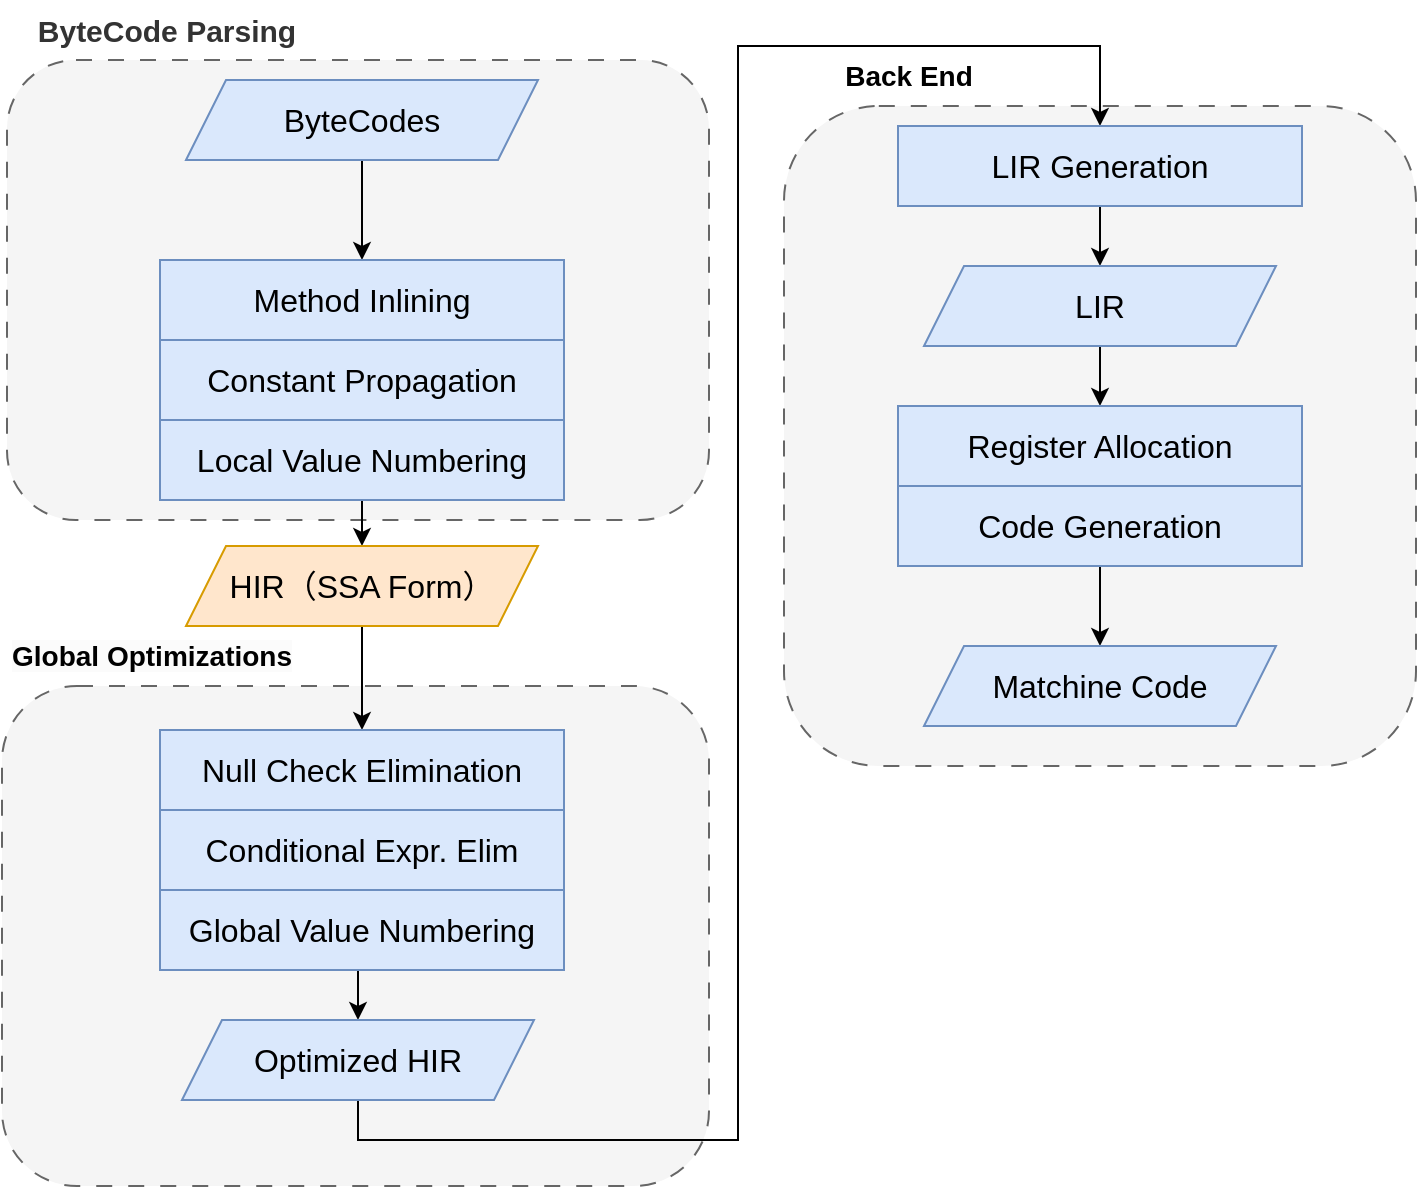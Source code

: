 <mxfile version="26.0.16">
  <diagram name="Page-1" id="eACKEmgRbB43WLNYdqzP">
    <mxGraphModel dx="1678" dy="2057" grid="1" gridSize="10" guides="1" tooltips="1" connect="1" arrows="1" fold="1" page="1" pageScale="1" pageWidth="827" pageHeight="1169" math="0" shadow="0">
      <root>
        <mxCell id="0" />
        <mxCell id="1" parent="0" />
        <mxCell id="ay_-qDLqmh8nNOyMTvKw-12" value="" style="rounded=1;whiteSpace=wrap;html=1;align=left;verticalAlign=top;spacing=10;fillColor=#f5f5f5;strokeColor=#666666;fontColor=#333333;dashed=1;dashPattern=8 8;" vertex="1" parent="1">
          <mxGeometry x="483" y="-1020" width="316" height="330" as="geometry" />
        </mxCell>
        <mxCell id="ay_-qDLqmh8nNOyMTvKw-3" value="" style="rounded=1;whiteSpace=wrap;html=1;align=left;verticalAlign=top;spacing=10;fillColor=#f5f5f5;strokeColor=#666666;fontColor=#333333;dashed=1;dashPattern=8 8;" vertex="1" parent="1">
          <mxGeometry x="92" y="-730" width="353.5" height="250" as="geometry" />
        </mxCell>
        <mxCell id="L_D8-ZDLaAEp5K7gtA02-8" value="" style="rounded=1;whiteSpace=wrap;html=1;align=left;verticalAlign=top;spacing=10;fillColor=#f5f5f5;strokeColor=#666666;fontColor=#333333;dashed=1;dashPattern=8 8;" parent="1" vertex="1">
          <mxGeometry x="94.5" y="-1043" width="351" height="230" as="geometry" />
        </mxCell>
        <mxCell id="L_D8-ZDLaAEp5K7gtA02-21" style="edgeStyle=orthogonalEdgeStyle;rounded=0;orthogonalLoop=1;jettySize=auto;html=1;exitX=0.5;exitY=1;exitDx=0;exitDy=0;entryX=0.5;entryY=0;entryDx=0;entryDy=0;" parent="1" source="L_D8-ZDLaAEp5K7gtA02-3" target="L_D8-ZDLaAEp5K7gtA02-4" edge="1">
          <mxGeometry relative="1" as="geometry" />
        </mxCell>
        <mxCell id="L_D8-ZDLaAEp5K7gtA02-3" value="&lt;font style=&quot;font-size: 16px;&quot;&gt;ByteCodes&lt;/font&gt;" style="shape=parallelogram;perimeter=parallelogramPerimeter;whiteSpace=wrap;html=1;fixedSize=1;fillColor=#dae8fc;strokeColor=#6c8ebf;" parent="1" vertex="1">
          <mxGeometry x="184" y="-1033" width="176" height="40" as="geometry" />
        </mxCell>
        <mxCell id="L_D8-ZDLaAEp5K7gtA02-4" value="&lt;font style=&quot;font-size: 16px;&quot;&gt;Method Inlining&lt;/font&gt;" style="rounded=0;whiteSpace=wrap;html=1;fillColor=#dae8fc;strokeColor=#6c8ebf;" parent="1" vertex="1">
          <mxGeometry x="171" y="-943" width="202" height="40" as="geometry" />
        </mxCell>
        <mxCell id="L_D8-ZDLaAEp5K7gtA02-5" value="&lt;font style=&quot;font-size: 16px;&quot;&gt;Constant Propagation&lt;/font&gt;" style="rounded=0;whiteSpace=wrap;html=1;fillColor=#dae8fc;strokeColor=#6c8ebf;" parent="1" vertex="1">
          <mxGeometry x="171" y="-903" width="202" height="40" as="geometry" />
        </mxCell>
        <mxCell id="L_D8-ZDLaAEp5K7gtA02-22" style="edgeStyle=orthogonalEdgeStyle;rounded=0;orthogonalLoop=1;jettySize=auto;html=1;exitX=0.5;exitY=1;exitDx=0;exitDy=0;entryX=0.5;entryY=0;entryDx=0;entryDy=0;" parent="1" source="L_D8-ZDLaAEp5K7gtA02-6" target="L_D8-ZDLaAEp5K7gtA02-7" edge="1">
          <mxGeometry relative="1" as="geometry" />
        </mxCell>
        <mxCell id="L_D8-ZDLaAEp5K7gtA02-6" value="&lt;font style=&quot;font-size: 16px;&quot;&gt;Local Value Numbering&lt;/font&gt;" style="rounded=0;whiteSpace=wrap;html=1;fillColor=#dae8fc;strokeColor=#6c8ebf;" parent="1" vertex="1">
          <mxGeometry x="171" y="-863" width="202" height="40" as="geometry" />
        </mxCell>
        <mxCell id="ay_-qDLqmh8nNOyMTvKw-7" style="edgeStyle=orthogonalEdgeStyle;rounded=0;orthogonalLoop=1;jettySize=auto;html=1;exitX=0.5;exitY=1;exitDx=0;exitDy=0;entryX=0.5;entryY=0;entryDx=0;entryDy=0;" edge="1" parent="1" source="L_D8-ZDLaAEp5K7gtA02-7" target="L_D8-ZDLaAEp5K7gtA02-10">
          <mxGeometry relative="1" as="geometry" />
        </mxCell>
        <mxCell id="L_D8-ZDLaAEp5K7gtA02-7" value="&lt;font style=&quot;font-size: 16px;&quot;&gt;HIR（SSA Form）&lt;/font&gt;" style="shape=parallelogram;perimeter=parallelogramPerimeter;whiteSpace=wrap;html=1;fixedSize=1;fillColor=#ffe6cc;strokeColor=#d79b00;" parent="1" vertex="1">
          <mxGeometry x="184" y="-800" width="176" height="40" as="geometry" />
        </mxCell>
        <mxCell id="L_D8-ZDLaAEp5K7gtA02-10" value="&lt;font style=&quot;font-size: 16px;&quot;&gt;Null Check Elimination&lt;/font&gt;" style="rounded=0;whiteSpace=wrap;html=1;fillColor=#dae8fc;strokeColor=#6c8ebf;" parent="1" vertex="1">
          <mxGeometry x="171" y="-708" width="202" height="40" as="geometry" />
        </mxCell>
        <mxCell id="L_D8-ZDLaAEp5K7gtA02-11" value="&lt;font style=&quot;font-size: 16px;&quot;&gt;Conditional Expr. Elim&lt;/font&gt;" style="rounded=0;whiteSpace=wrap;html=1;fillColor=#dae8fc;strokeColor=#6c8ebf;" parent="1" vertex="1">
          <mxGeometry x="171" y="-668" width="202" height="40" as="geometry" />
        </mxCell>
        <mxCell id="L_D8-ZDLaAEp5K7gtA02-24" style="edgeStyle=orthogonalEdgeStyle;rounded=0;orthogonalLoop=1;jettySize=auto;html=1;exitX=0.5;exitY=1;exitDx=0;exitDy=0;entryX=0.5;entryY=0;entryDx=0;entryDy=0;" parent="1" source="L_D8-ZDLaAEp5K7gtA02-12" target="L_D8-ZDLaAEp5K7gtA02-13" edge="1">
          <mxGeometry relative="1" as="geometry" />
        </mxCell>
        <mxCell id="L_D8-ZDLaAEp5K7gtA02-12" value="&lt;font style=&quot;font-size: 16px;&quot;&gt;Global Value Numbering&lt;/font&gt;" style="rounded=0;whiteSpace=wrap;html=1;fillColor=#dae8fc;strokeColor=#6c8ebf;" parent="1" vertex="1">
          <mxGeometry x="171" y="-628" width="202" height="40" as="geometry" />
        </mxCell>
        <mxCell id="ay_-qDLqmh8nNOyMTvKw-11" style="edgeStyle=orthogonalEdgeStyle;rounded=0;orthogonalLoop=1;jettySize=auto;html=1;exitX=0.5;exitY=1;exitDx=0;exitDy=0;entryX=0.5;entryY=0;entryDx=0;entryDy=0;" edge="1" parent="1" source="L_D8-ZDLaAEp5K7gtA02-13" target="L_D8-ZDLaAEp5K7gtA02-14">
          <mxGeometry relative="1" as="geometry">
            <Array as="points">
              <mxPoint x="270" y="-503" />
              <mxPoint x="460" y="-503" />
              <mxPoint x="460" y="-1050" />
              <mxPoint x="641" y="-1050" />
            </Array>
          </mxGeometry>
        </mxCell>
        <mxCell id="L_D8-ZDLaAEp5K7gtA02-13" value="&lt;font style=&quot;font-size: 16px;&quot;&gt;Optimized HIR&lt;/font&gt;" style="shape=parallelogram;perimeter=parallelogramPerimeter;whiteSpace=wrap;html=1;fixedSize=1;fillColor=#dae8fc;strokeColor=#6c8ebf;" parent="1" vertex="1">
          <mxGeometry x="182" y="-563" width="176" height="40" as="geometry" />
        </mxCell>
        <mxCell id="L_D8-ZDLaAEp5K7gtA02-28" style="edgeStyle=orthogonalEdgeStyle;rounded=0;orthogonalLoop=1;jettySize=auto;html=1;exitX=0.5;exitY=1;exitDx=0;exitDy=0;entryX=0.5;entryY=0;entryDx=0;entryDy=0;" parent="1" source="L_D8-ZDLaAEp5K7gtA02-14" target="L_D8-ZDLaAEp5K7gtA02-16" edge="1">
          <mxGeometry relative="1" as="geometry" />
        </mxCell>
        <mxCell id="L_D8-ZDLaAEp5K7gtA02-14" value="&lt;font style=&quot;font-size: 16px;&quot;&gt;LIR Generation&lt;/font&gt;" style="rounded=0;whiteSpace=wrap;html=1;fillColor=#dae8fc;strokeColor=#6c8ebf;" parent="1" vertex="1">
          <mxGeometry x="540" y="-1010" width="202" height="40" as="geometry" />
        </mxCell>
        <mxCell id="L_D8-ZDLaAEp5K7gtA02-29" style="edgeStyle=orthogonalEdgeStyle;rounded=0;orthogonalLoop=1;jettySize=auto;html=1;exitX=0.5;exitY=1;exitDx=0;exitDy=0;entryX=0.5;entryY=0;entryDx=0;entryDy=0;" parent="1" source="L_D8-ZDLaAEp5K7gtA02-16" target="L_D8-ZDLaAEp5K7gtA02-17" edge="1">
          <mxGeometry relative="1" as="geometry" />
        </mxCell>
        <mxCell id="L_D8-ZDLaAEp5K7gtA02-16" value="&lt;font style=&quot;font-size: 16px;&quot;&gt;LIR&lt;/font&gt;" style="shape=parallelogram;perimeter=parallelogramPerimeter;whiteSpace=wrap;html=1;fixedSize=1;fillColor=#dae8fc;strokeColor=#6c8ebf;" parent="1" vertex="1">
          <mxGeometry x="553" y="-940" width="176" height="40" as="geometry" />
        </mxCell>
        <mxCell id="L_D8-ZDLaAEp5K7gtA02-17" value="&lt;font style=&quot;font-size: 16px;&quot;&gt;Register Allocation&lt;/font&gt;" style="rounded=0;whiteSpace=wrap;html=1;fillColor=#dae8fc;strokeColor=#6c8ebf;" parent="1" vertex="1">
          <mxGeometry x="540" y="-870" width="202" height="40" as="geometry" />
        </mxCell>
        <mxCell id="L_D8-ZDLaAEp5K7gtA02-30" style="edgeStyle=orthogonalEdgeStyle;rounded=0;orthogonalLoop=1;jettySize=auto;html=1;exitX=0.5;exitY=1;exitDx=0;exitDy=0;entryX=0.5;entryY=0;entryDx=0;entryDy=0;" parent="1" source="L_D8-ZDLaAEp5K7gtA02-18" target="L_D8-ZDLaAEp5K7gtA02-19" edge="1">
          <mxGeometry relative="1" as="geometry" />
        </mxCell>
        <mxCell id="L_D8-ZDLaAEp5K7gtA02-18" value="&lt;font style=&quot;font-size: 16px;&quot;&gt;Code&amp;nbsp;&lt;/font&gt;&lt;span style=&quot;font-size: 16px;&quot;&gt;Generation&lt;/span&gt;" style="rounded=0;whiteSpace=wrap;html=1;fillColor=#dae8fc;strokeColor=#6c8ebf;" parent="1" vertex="1">
          <mxGeometry x="540" y="-830" width="202" height="40" as="geometry" />
        </mxCell>
        <mxCell id="L_D8-ZDLaAEp5K7gtA02-19" value="&lt;font style=&quot;font-size: 16px;&quot;&gt;Matchine Code&lt;/font&gt;" style="shape=parallelogram;perimeter=parallelogramPerimeter;whiteSpace=wrap;html=1;fixedSize=1;fillColor=#dae8fc;strokeColor=#6c8ebf;" parent="1" vertex="1">
          <mxGeometry x="553" y="-750" width="176" height="40" as="geometry" />
        </mxCell>
        <mxCell id="ay_-qDLqmh8nNOyMTvKw-1" value="&lt;font style=&quot;font-size: 15px;&quot;&gt;&lt;font style=&quot;color: rgb(51, 51, 51); text-align: left; text-wrap-mode: wrap;&quot;&gt;ByteCode&amp;nbsp;&lt;/font&gt;&lt;span style=&quot;color: light-dark(rgb(51, 51, 51), rgb(193, 193, 193)); text-align: left; text-wrap-mode: wrap; background-color: transparent;&quot;&gt;Parsing&lt;/span&gt;&lt;/font&gt;" style="text;html=1;align=center;verticalAlign=middle;resizable=0;points=[];autosize=1;strokeColor=none;fillColor=none;fontSize=14;fontStyle=1" vertex="1" parent="1">
          <mxGeometry x="104" y="-1073" width="140" height="30" as="geometry" />
        </mxCell>
        <mxCell id="ay_-qDLqmh8nNOyMTvKw-2" value="&lt;span&gt;&lt;span&gt;&lt;font style=&quot;forced-color-adjust: none; color: rgb(0, 0, 0); font-family: Helvetica; font-style: normal; font-variant-ligatures: normal; font-variant-caps: normal; letter-spacing: normal; orphans: 2; text-align: left; text-indent: 0px; text-transform: none; widows: 2; word-spacing: 0px; -webkit-text-stroke-width: 0px; white-space: normal; background-color: rgb(251, 251, 251); text-decoration-thickness: initial; text-decoration-style: initial; text-decoration-color: initial;&quot;&gt;&lt;span style=&quot;forced-color-adjust: none;&quot;&gt;Global&amp;nbsp;&lt;/span&gt;&lt;/font&gt;&lt;span style=&quot;background-color: light-dark(rgb(251, 251, 251), rgb(21, 21, 21)); color: light-dark(rgb(0, 0, 0), rgb(237, 237, 237));&quot;&gt;Optimizations&lt;/span&gt;&lt;/span&gt;&lt;/span&gt;" style="text;whiteSpace=wrap;html=1;fontStyle=1;fontSize=14;" vertex="1" parent="1">
          <mxGeometry x="95.25" y="-760" width="154.75" height="30" as="geometry" />
        </mxCell>
        <mxCell id="ay_-qDLqmh8nNOyMTvKw-10" value="&lt;b&gt;&lt;font style=&quot;font-size: 14px;&quot;&gt;Back&amp;nbsp;End&lt;/font&gt;&lt;/b&gt;" style="text;html=1;align=center;verticalAlign=middle;resizable=0;points=[];autosize=1;strokeColor=none;fillColor=none;" vertex="1" parent="1">
          <mxGeometry x="500" y="-1050" width="90" height="30" as="geometry" />
        </mxCell>
      </root>
    </mxGraphModel>
  </diagram>
</mxfile>
